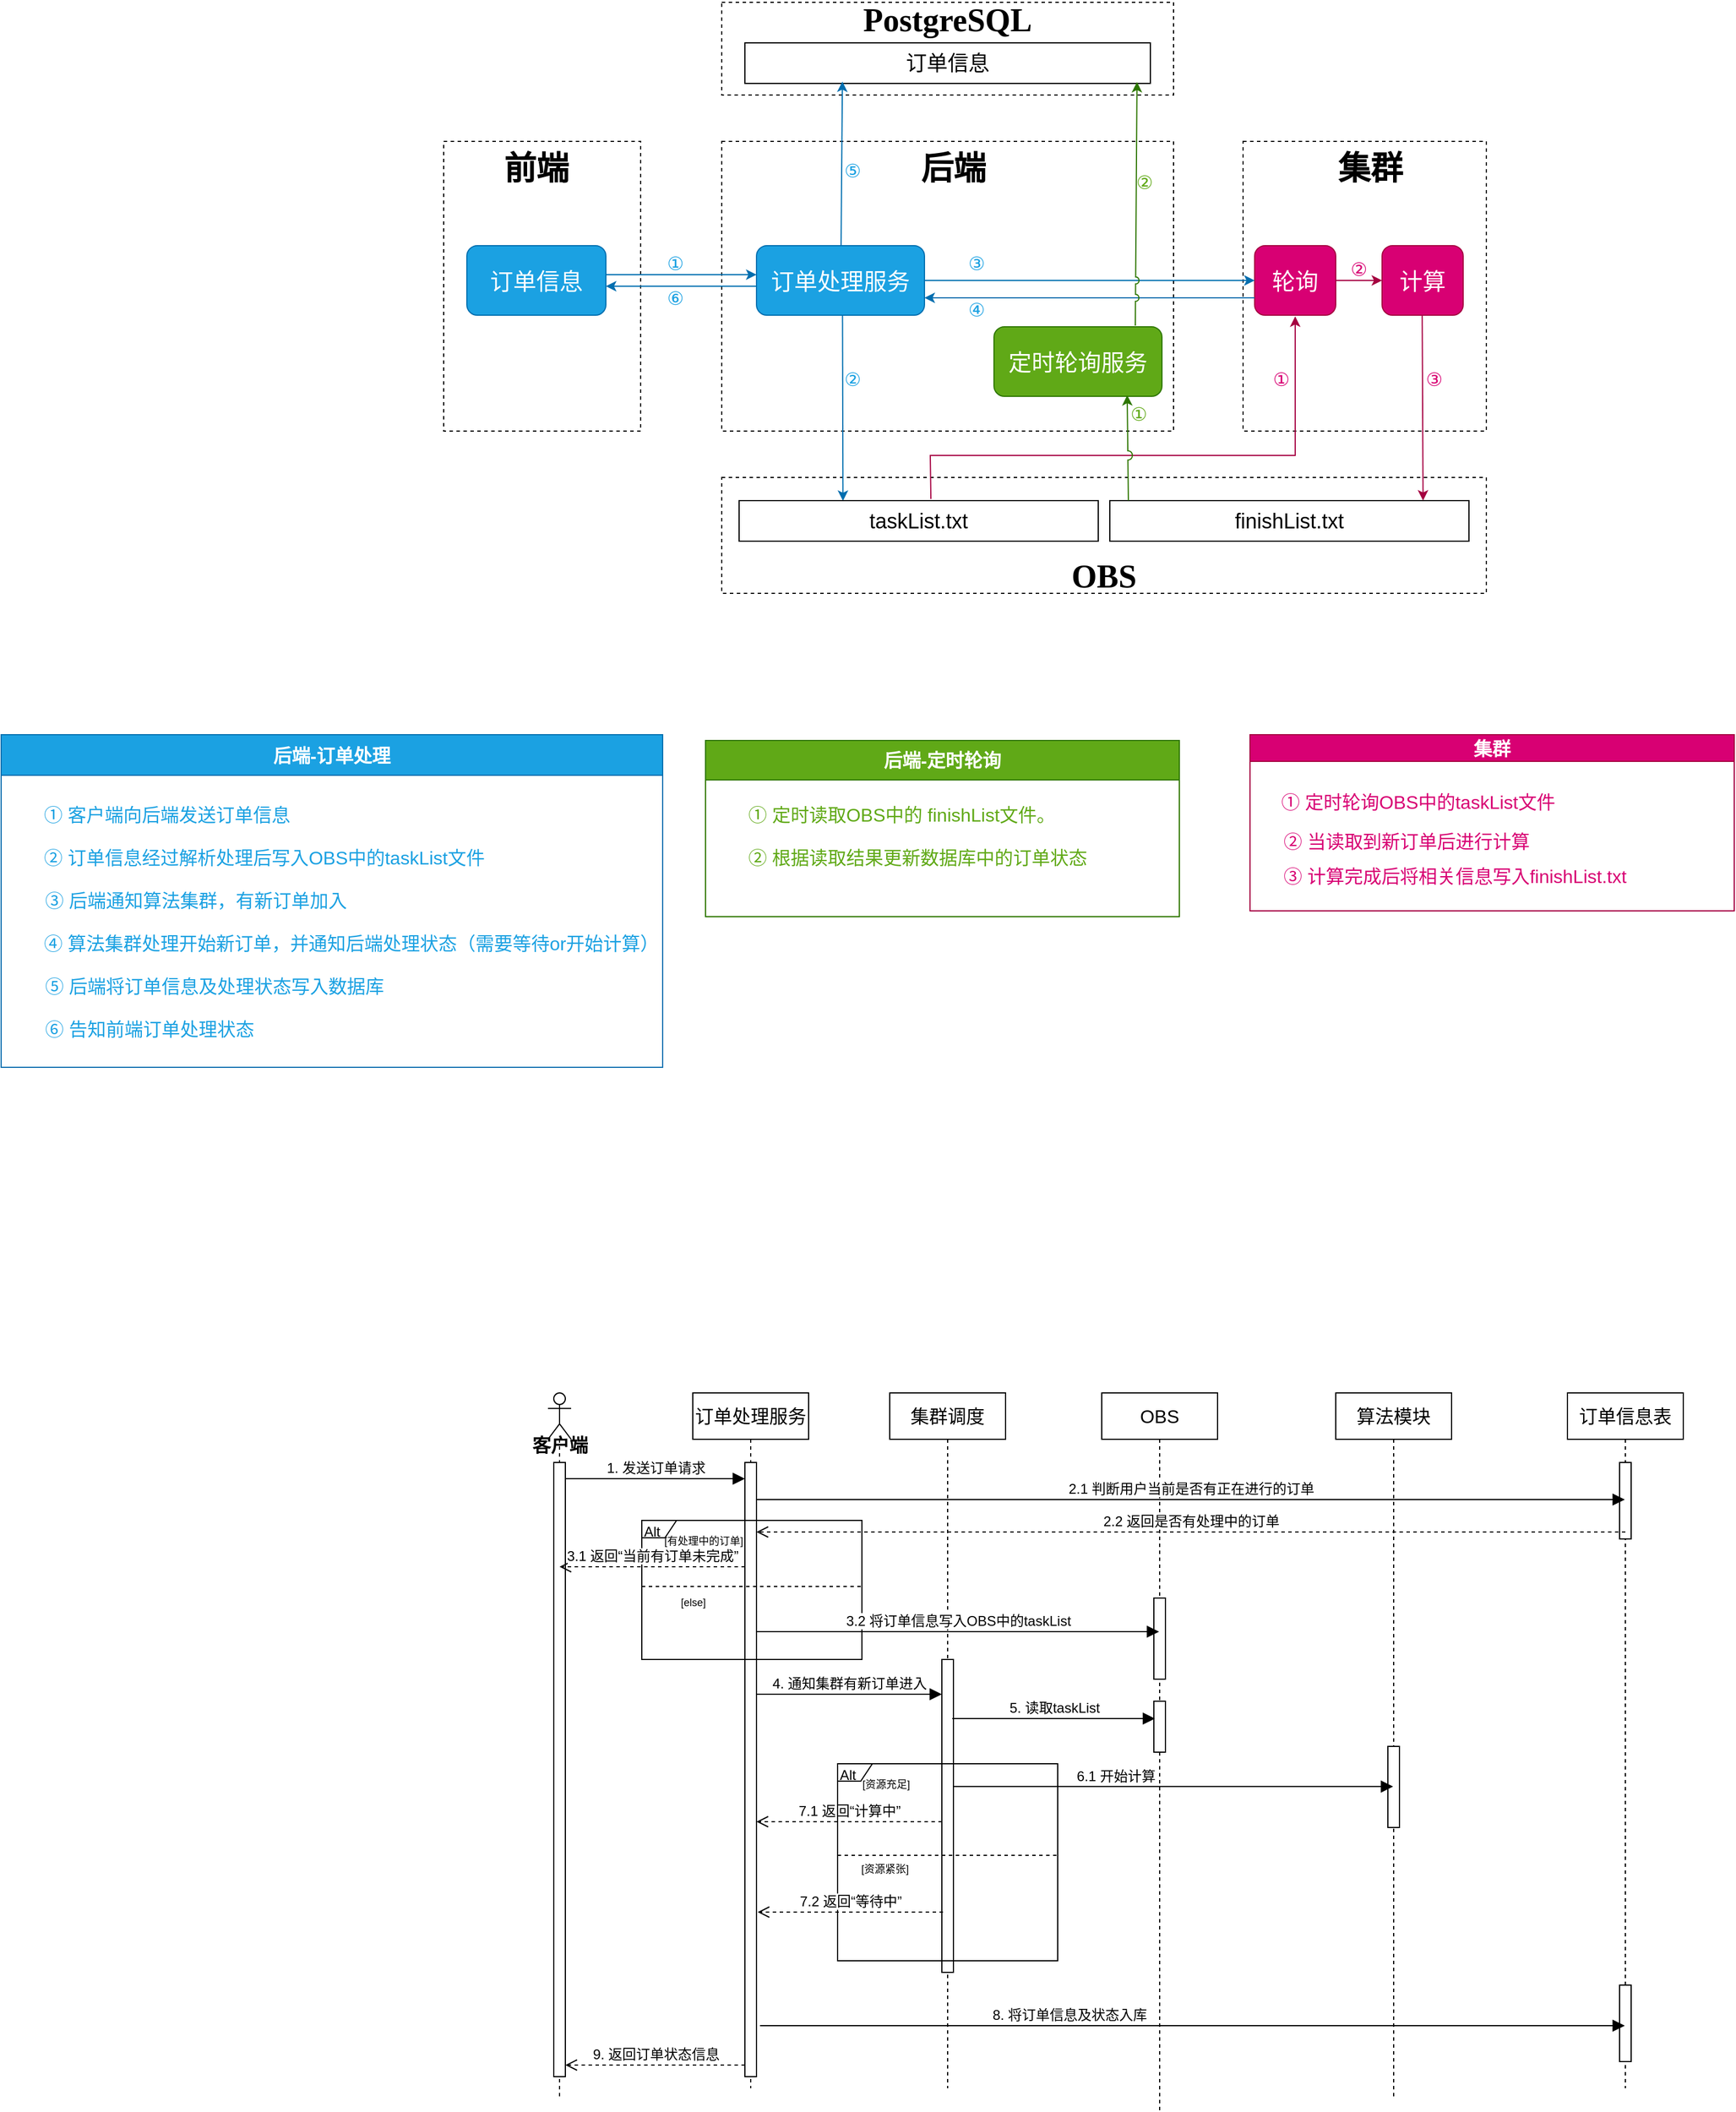 <mxfile version="22.1.17" type="github">
  <diagram name="第 1 页" id="aTVYb6cWAYuNUxkINo1G">
    <mxGraphModel dx="1477" dy="634" grid="0" gridSize="10" guides="1" tooltips="1" connect="1" arrows="1" fold="1" page="0" pageScale="1" pageWidth="1200" pageHeight="1920" math="0" shadow="0">
      <root>
        <mxCell id="0" />
        <mxCell id="1" parent="0" />
        <mxCell id="n2Ksk_zTgNmwwXgzCQzB-1" value="" style="rounded=0;whiteSpace=wrap;html=1;dashed=1;" vertex="1" parent="1">
          <mxGeometry x="30" y="300" width="170" height="250" as="geometry" />
        </mxCell>
        <mxCell id="n2Ksk_zTgNmwwXgzCQzB-2" value="" style="rounded=0;whiteSpace=wrap;html=1;dashed=1;" vertex="1" parent="1">
          <mxGeometry x="270" y="300" width="390" height="250" as="geometry" />
        </mxCell>
        <mxCell id="n2Ksk_zTgNmwwXgzCQzB-3" value="" style="rounded=0;whiteSpace=wrap;html=1;dashed=1;" vertex="1" parent="1">
          <mxGeometry x="720" y="300" width="210" height="250" as="geometry" />
        </mxCell>
        <mxCell id="n2Ksk_zTgNmwwXgzCQzB-4" value="" style="rounded=0;whiteSpace=wrap;html=1;dashed=1;" vertex="1" parent="1">
          <mxGeometry x="270" y="180" width="390" height="80" as="geometry" />
        </mxCell>
        <mxCell id="n2Ksk_zTgNmwwXgzCQzB-5" value="" style="rounded=0;whiteSpace=wrap;html=1;dashed=1;" vertex="1" parent="1">
          <mxGeometry x="270" y="590" width="660" height="100" as="geometry" />
        </mxCell>
        <mxCell id="n2Ksk_zTgNmwwXgzCQzB-6" value="&lt;font size=&quot;1&quot; style=&quot;&quot;&gt;&lt;b style=&quot;font-size: 28px;&quot;&gt;后端&lt;/b&gt;&lt;/font&gt;" style="text;html=1;strokeColor=none;fillColor=none;align=center;verticalAlign=middle;whiteSpace=wrap;rounded=0;strokeWidth=1;fontFamily=Courier New;" vertex="1" parent="1">
          <mxGeometry x="430" y="310" width="80" height="30" as="geometry" />
        </mxCell>
        <mxCell id="n2Ksk_zTgNmwwXgzCQzB-7" value="&lt;font size=&quot;1&quot; style=&quot;&quot;&gt;&lt;b style=&quot;font-size: 28px;&quot;&gt;前端&lt;/b&gt;&lt;/font&gt;" style="text;html=1;strokeColor=none;fillColor=none;align=center;verticalAlign=middle;whiteSpace=wrap;rounded=0;strokeWidth=1;fontFamily=Courier New;" vertex="1" parent="1">
          <mxGeometry x="70" y="310" width="80" height="30" as="geometry" />
        </mxCell>
        <mxCell id="n2Ksk_zTgNmwwXgzCQzB-8" value="&lt;span style=&quot;font-size: 28px;&quot;&gt;&lt;b&gt;集群&lt;/b&gt;&lt;/span&gt;" style="text;html=1;strokeColor=none;fillColor=none;align=center;verticalAlign=middle;whiteSpace=wrap;rounded=0;strokeWidth=1;fontFamily=Courier New;" vertex="1" parent="1">
          <mxGeometry x="790" y="310" width="80" height="30" as="geometry" />
        </mxCell>
        <mxCell id="n2Ksk_zTgNmwwXgzCQzB-9" value="&lt;font size=&quot;1&quot; style=&quot;&quot;&gt;&lt;b style=&quot;font-size: 28px;&quot;&gt;PostgreSQL&lt;/b&gt;&lt;/font&gt;" style="text;html=1;strokeColor=none;fillColor=none;align=center;verticalAlign=middle;whiteSpace=wrap;rounded=0;strokeWidth=1;fontFamily=Times New Roman;" vertex="1" parent="1">
          <mxGeometry x="425" y="180" width="80" height="30" as="geometry" />
        </mxCell>
        <mxCell id="n2Ksk_zTgNmwwXgzCQzB-10" value="&lt;font style=&quot;font-size: 28px;&quot;&gt;OBS&lt;/font&gt;" style="text;html=1;strokeColor=none;fillColor=none;align=center;verticalAlign=middle;whiteSpace=wrap;rounded=0;strokeWidth=1;fontFamily=Times New Roman;fontStyle=1" vertex="1" parent="1">
          <mxGeometry x="560" y="660" width="80" height="30" as="geometry" />
        </mxCell>
        <mxCell id="n2Ksk_zTgNmwwXgzCQzB-11" value="&lt;font style=&quot;font-size: 20px;&quot;&gt;订单信息&lt;/font&gt;" style="rounded=1;whiteSpace=wrap;html=1;fillColor=#1ba1e2;strokeColor=#006EAF;fontColor=#ffffff;" vertex="1" parent="1">
          <mxGeometry x="50" y="390" width="120" height="60" as="geometry" />
        </mxCell>
        <mxCell id="n2Ksk_zTgNmwwXgzCQzB-12" value="&lt;font style=&quot;font-size: 20px;&quot;&gt;订单处理服务&lt;/font&gt;" style="rounded=1;whiteSpace=wrap;html=1;fillColor=#1ba1e2;strokeColor=#006EAF;fontColor=#ffffff;" vertex="1" parent="1">
          <mxGeometry x="300" y="390" width="145" height="60" as="geometry" />
        </mxCell>
        <mxCell id="n2Ksk_zTgNmwwXgzCQzB-13" value="&lt;font style=&quot;font-size: 20px;&quot;&gt;定时轮询服务&lt;/font&gt;" style="rounded=1;whiteSpace=wrap;html=1;fillColor=#60a917;fontColor=#ffffff;strokeColor=#2D7600;" vertex="1" parent="1">
          <mxGeometry x="505" y="460" width="145" height="60" as="geometry" />
        </mxCell>
        <mxCell id="n2Ksk_zTgNmwwXgzCQzB-15" value="&lt;span style=&quot;font-size: 20px;&quot;&gt;轮询&lt;/span&gt;" style="rounded=1;whiteSpace=wrap;html=1;fillColor=#d80073;fontColor=#ffffff;strokeColor=#A50040;" vertex="1" parent="1">
          <mxGeometry x="730" y="390" width="70" height="60" as="geometry" />
        </mxCell>
        <mxCell id="n2Ksk_zTgNmwwXgzCQzB-16" value="&lt;span style=&quot;font-size: 20px;&quot;&gt;计算&lt;/span&gt;" style="rounded=1;whiteSpace=wrap;html=1;fillColor=#d80073;fontColor=#ffffff;strokeColor=#A50040;" vertex="1" parent="1">
          <mxGeometry x="840" y="390" width="70" height="60" as="geometry" />
        </mxCell>
        <mxCell id="n2Ksk_zTgNmwwXgzCQzB-17" value="" style="endArrow=classic;html=1;rounded=0;exitX=1;exitY=0.5;exitDx=0;exitDy=0;entryX=0;entryY=0.5;entryDx=0;entryDy=0;fillColor=#1ba1e2;strokeColor=#006EAF;" edge="1" parent="1">
          <mxGeometry width="50" height="50" relative="1" as="geometry">
            <mxPoint x="170" y="415" as="sourcePoint" />
            <mxPoint x="300" y="415" as="targetPoint" />
          </mxGeometry>
        </mxCell>
        <mxCell id="n2Ksk_zTgNmwwXgzCQzB-18" value="" style="endArrow=classic;html=1;rounded=0;exitX=0;exitY=0.5;exitDx=0;exitDy=0;exitPerimeter=0;fillColor=#1ba1e2;strokeColor=#006EAF;" edge="1" parent="1">
          <mxGeometry width="50" height="50" relative="1" as="geometry">
            <mxPoint x="300" y="425" as="sourcePoint" />
            <mxPoint x="170" y="425" as="targetPoint" />
          </mxGeometry>
        </mxCell>
        <mxCell id="n2Ksk_zTgNmwwXgzCQzB-25" value="&lt;font style=&quot;font-size: 18px;&quot;&gt;订单信息&lt;/font&gt;" style="rounded=0;whiteSpace=wrap;html=1;labelBackgroundColor=default;fillStyle=auto;fillColor=none;" vertex="1" parent="1">
          <mxGeometry x="290" y="215" width="350" height="35" as="geometry" />
        </mxCell>
        <mxCell id="n2Ksk_zTgNmwwXgzCQzB-28" value="&lt;font style=&quot;font-size: 18px;&quot;&gt;finishList.txt&lt;/font&gt;" style="rounded=0;whiteSpace=wrap;html=1;labelBackgroundColor=default;fillStyle=auto;fillColor=#FFFFFF;" vertex="1" parent="1">
          <mxGeometry x="605" y="610" width="310" height="35" as="geometry" />
        </mxCell>
        <mxCell id="n2Ksk_zTgNmwwXgzCQzB-29" value="" style="endArrow=classic;html=1;rounded=0;exitX=0.25;exitY=0;exitDx=0;exitDy=0;entryX=0.06;entryY=0.952;entryDx=0;entryDy=0;entryPerimeter=0;fillColor=#1ba1e2;strokeColor=#006EAF;" edge="1" parent="1">
          <mxGeometry width="50" height="50" relative="1" as="geometry">
            <mxPoint x="373" y="390" as="sourcePoint" />
            <mxPoint x="374.15" y="248.32" as="targetPoint" />
          </mxGeometry>
        </mxCell>
        <mxCell id="n2Ksk_zTgNmwwXgzCQzB-30" value="" style="endArrow=classic;html=1;rounded=0;exitX=0.25;exitY=1;exitDx=0;exitDy=0;entryX=0.215;entryY=0.007;entryDx=0;entryDy=0;entryPerimeter=0;fillColor=#1ba1e2;strokeColor=#006EAF;" edge="1" parent="1">
          <mxGeometry width="50" height="50" relative="1" as="geometry">
            <mxPoint x="374.25" y="450" as="sourcePoint" />
            <mxPoint x="374.65" y="610.245" as="targetPoint" />
          </mxGeometry>
        </mxCell>
        <mxCell id="n2Ksk_zTgNmwwXgzCQzB-33" value="" style="endArrow=classic;html=1;rounded=0;exitX=1;exitY=0.5;exitDx=0;exitDy=0;entryX=0;entryY=0.5;entryDx=0;entryDy=0;fillColor=#1ba1e2;strokeColor=#006EAF;" edge="1" parent="1" target="n2Ksk_zTgNmwwXgzCQzB-15">
          <mxGeometry width="50" height="50" relative="1" as="geometry">
            <mxPoint x="445" y="420" as="sourcePoint" />
            <mxPoint x="575" y="420" as="targetPoint" />
          </mxGeometry>
        </mxCell>
        <mxCell id="n2Ksk_zTgNmwwXgzCQzB-34" value="&lt;font style=&quot;font-size: 18px;&quot;&gt;taskList.txt&lt;/font&gt;" style="rounded=0;whiteSpace=wrap;html=1;labelBackgroundColor=default;fillStyle=auto;fillColor=#FFFFFF;" vertex="1" parent="1">
          <mxGeometry x="285" y="610" width="310" height="35" as="geometry" />
        </mxCell>
        <mxCell id="n2Ksk_zTgNmwwXgzCQzB-36" value="" style="endArrow=classic;html=1;rounded=0;entryX=0.5;entryY=1;entryDx=0;entryDy=0;exitX=0.534;exitY=-0.067;exitDx=0;exitDy=0;exitPerimeter=0;fillColor=#d80073;strokeColor=#A50040;" edge="1" parent="1">
          <mxGeometry width="50" height="50" relative="1" as="geometry">
            <mxPoint x="450.54" y="608.655" as="sourcePoint" />
            <mxPoint x="765" y="451" as="targetPoint" />
            <Array as="points">
              <mxPoint x="450" y="571" />
              <mxPoint x="765" y="571" />
            </Array>
          </mxGeometry>
        </mxCell>
        <mxCell id="n2Ksk_zTgNmwwXgzCQzB-37" value="" style="endArrow=classic;html=1;rounded=0;exitX=1;exitY=0.5;exitDx=0;exitDy=0;entryX=0;entryY=0.5;entryDx=0;entryDy=0;fillColor=#d80073;strokeColor=#A50040;" edge="1" parent="1" source="n2Ksk_zTgNmwwXgzCQzB-15" target="n2Ksk_zTgNmwwXgzCQzB-16">
          <mxGeometry width="50" height="50" relative="1" as="geometry">
            <mxPoint x="850" y="530" as="sourcePoint" />
            <mxPoint x="900" y="480" as="targetPoint" />
          </mxGeometry>
        </mxCell>
        <mxCell id="n2Ksk_zTgNmwwXgzCQzB-38" value="" style="endArrow=classic;html=1;rounded=0;exitX=0.25;exitY=1;exitDx=0;exitDy=0;entryX=0.215;entryY=0.007;entryDx=0;entryDy=0;entryPerimeter=0;fillColor=#d80073;strokeColor=#A50040;" edge="1" parent="1">
          <mxGeometry width="50" height="50" relative="1" as="geometry">
            <mxPoint x="874.63" y="450" as="sourcePoint" />
            <mxPoint x="875.38" y="610" as="targetPoint" />
          </mxGeometry>
        </mxCell>
        <mxCell id="n2Ksk_zTgNmwwXgzCQzB-39" value="" style="endArrow=classic;html=1;rounded=0;exitX=0;exitY=0.75;exitDx=0;exitDy=0;fillColor=#1ba1e2;strokeColor=#006EAF;entryX=0.462;entryY=0.54;entryDx=0;entryDy=0;entryPerimeter=0;" edge="1" parent="1" source="n2Ksk_zTgNmwwXgzCQzB-15">
          <mxGeometry width="50" height="50" relative="1" as="geometry">
            <mxPoint x="724.82" y="435" as="sourcePoint" />
            <mxPoint x="445.0" y="435" as="targetPoint" />
          </mxGeometry>
        </mxCell>
        <mxCell id="n2Ksk_zTgNmwwXgzCQzB-41" value="&lt;font color=&quot;#1ba1e2&quot; style=&quot;font-size: 16px;&quot;&gt;①&lt;/font&gt;" style="text;html=1;strokeColor=none;fillColor=none;align=center;verticalAlign=middle;whiteSpace=wrap;rounded=0;" vertex="1" parent="1">
          <mxGeometry x="200" y="390" width="60" height="30" as="geometry" />
        </mxCell>
        <mxCell id="n2Ksk_zTgNmwwXgzCQzB-42" value="&lt;font color=&quot;#1ba1e2&quot; style=&quot;font-size: 16px;&quot;&gt;②&lt;/font&gt;" style="text;html=1;strokeColor=none;fillColor=none;align=center;verticalAlign=middle;whiteSpace=wrap;rounded=0;" vertex="1" parent="1">
          <mxGeometry x="353" y="490" width="60" height="30" as="geometry" />
        </mxCell>
        <mxCell id="n2Ksk_zTgNmwwXgzCQzB-43" value="&lt;font color=&quot;#1ba1e2&quot; style=&quot;font-size: 16px;&quot;&gt;③&lt;/font&gt;" style="text;html=1;strokeColor=none;fillColor=none;align=center;verticalAlign=middle;whiteSpace=wrap;rounded=0;" vertex="1" parent="1">
          <mxGeometry x="460" y="390" width="60" height="30" as="geometry" />
        </mxCell>
        <mxCell id="n2Ksk_zTgNmwwXgzCQzB-44" value="&lt;font color=&quot;#1ba1e2&quot; style=&quot;font-size: 16px;&quot;&gt;④&lt;/font&gt;" style="text;html=1;strokeColor=none;fillColor=none;align=center;verticalAlign=middle;whiteSpace=wrap;rounded=0;" vertex="1" parent="1">
          <mxGeometry x="460" y="430" width="60" height="30" as="geometry" />
        </mxCell>
        <mxCell id="n2Ksk_zTgNmwwXgzCQzB-45" value="&lt;font color=&quot;#1ba1e2&quot; style=&quot;font-size: 16px;&quot;&gt;⑤&lt;/font&gt;" style="text;html=1;strokeColor=none;fillColor=none;align=center;verticalAlign=middle;whiteSpace=wrap;rounded=0;" vertex="1" parent="1">
          <mxGeometry x="353" y="310" width="60" height="30" as="geometry" />
        </mxCell>
        <mxCell id="n2Ksk_zTgNmwwXgzCQzB-46" value="&lt;font color=&quot;#1ba1e2&quot; style=&quot;font-size: 16px;&quot;&gt;⑥&lt;/font&gt;" style="text;html=1;strokeColor=none;fillColor=none;align=center;verticalAlign=middle;whiteSpace=wrap;rounded=0;" vertex="1" parent="1">
          <mxGeometry x="200" y="420" width="60" height="30" as="geometry" />
        </mxCell>
        <mxCell id="n2Ksk_zTgNmwwXgzCQzB-47" value="&lt;font color=&quot;#d80073&quot; style=&quot;font-size: 16px;&quot;&gt;①&lt;/font&gt;" style="text;html=1;strokeColor=none;fillColor=none;align=center;verticalAlign=middle;whiteSpace=wrap;rounded=0;" vertex="1" parent="1">
          <mxGeometry x="723" y="490" width="60" height="30" as="geometry" />
        </mxCell>
        <mxCell id="n2Ksk_zTgNmwwXgzCQzB-48" value="" style="endArrow=classic;html=1;rounded=0;entryX=0.793;entryY=0.983;entryDx=0;entryDy=0;entryPerimeter=0;fillColor=#60a917;strokeColor=#2D7600;jumpStyle=arc;jumpSize=8;" edge="1" parent="1" target="n2Ksk_zTgNmwwXgzCQzB-13">
          <mxGeometry width="50" height="50" relative="1" as="geometry">
            <mxPoint x="621" y="610" as="sourcePoint" />
            <mxPoint x="621.15" y="530" as="targetPoint" />
          </mxGeometry>
        </mxCell>
        <mxCell id="n2Ksk_zTgNmwwXgzCQzB-50" value="" style="endArrow=classic;html=1;rounded=0;entryX=0.967;entryY=0.964;entryDx=0;entryDy=0;entryPerimeter=0;fillColor=#60a917;strokeColor=#2D7600;jumpStyle=arc;" edge="1" parent="1" target="n2Ksk_zTgNmwwXgzCQzB-25">
          <mxGeometry width="50" height="50" relative="1" as="geometry">
            <mxPoint x="627" y="459" as="sourcePoint" />
            <mxPoint x="578.08" y="318.32" as="targetPoint" />
          </mxGeometry>
        </mxCell>
        <mxCell id="n2Ksk_zTgNmwwXgzCQzB-51" value="&lt;font color=&quot;#60a917&quot; style=&quot;font-size: 16px;&quot;&gt;①&lt;/font&gt;" style="text;html=1;strokeColor=none;fillColor=none;align=center;verticalAlign=middle;whiteSpace=wrap;rounded=0;" vertex="1" parent="1">
          <mxGeometry x="600" y="520" width="60" height="30" as="geometry" />
        </mxCell>
        <mxCell id="n2Ksk_zTgNmwwXgzCQzB-53" value="&lt;font color=&quot;#60a917&quot; style=&quot;font-size: 16px;&quot;&gt;②&lt;/font&gt;" style="text;html=1;strokeColor=none;fillColor=none;align=center;verticalAlign=middle;whiteSpace=wrap;rounded=0;" vertex="1" parent="1">
          <mxGeometry x="605" y="320" width="60" height="30" as="geometry" />
        </mxCell>
        <mxCell id="n2Ksk_zTgNmwwXgzCQzB-54" value="&lt;font color=&quot;#d80073&quot; style=&quot;font-size: 16px;&quot;&gt;②&lt;/font&gt;" style="text;html=1;strokeColor=none;fillColor=none;align=center;verticalAlign=middle;whiteSpace=wrap;rounded=0;" vertex="1" parent="1">
          <mxGeometry x="790" y="395" width="60" height="30" as="geometry" />
        </mxCell>
        <mxCell id="n2Ksk_zTgNmwwXgzCQzB-55" value="&lt;font color=&quot;#d80073&quot; style=&quot;font-size: 16px;&quot;&gt;③&lt;/font&gt;" style="text;html=1;strokeColor=none;fillColor=none;align=center;verticalAlign=middle;whiteSpace=wrap;rounded=0;" vertex="1" parent="1">
          <mxGeometry x="855" y="490" width="60" height="30" as="geometry" />
        </mxCell>
        <mxCell id="n2Ksk_zTgNmwwXgzCQzB-64" value="&lt;font style=&quot;font-size: 16px;&quot;&gt;后端-订单处理&lt;/font&gt;" style="swimlane;whiteSpace=wrap;html=1;fillColor=#1ba1e2;fontColor=#ffffff;strokeColor=#006EAF;startSize=35;" vertex="1" parent="1">
          <mxGeometry x="-352" y="812" width="571" height="287" as="geometry">
            <mxRectangle x="425" y="802" width="111" height="26" as="alternateBounds" />
          </mxGeometry>
        </mxCell>
        <mxCell id="n2Ksk_zTgNmwwXgzCQzB-65" value="&lt;font color=&quot;#1ba1e2&quot; style=&quot;font-size: 16px;&quot;&gt;① 客户端向后端发送订单信息&lt;/font&gt;" style="text;html=1;strokeColor=none;fillColor=none;align=left;verticalAlign=middle;whiteSpace=wrap;rounded=0;" vertex="1" parent="n2Ksk_zTgNmwwXgzCQzB-64">
          <mxGeometry x="35" y="54" width="216" height="30" as="geometry" />
        </mxCell>
        <mxCell id="n2Ksk_zTgNmwwXgzCQzB-66" value="&lt;font color=&quot;#1ba1e2&quot; style=&quot;font-size: 16px;&quot;&gt;② 订单信息经过解析处理后写入OBS中的taskList文件&lt;/font&gt;" style="text;html=1;strokeColor=none;fillColor=none;align=left;verticalAlign=middle;whiteSpace=wrap;rounded=0;" vertex="1" parent="n2Ksk_zTgNmwwXgzCQzB-64">
          <mxGeometry x="35" y="91" width="391" height="30" as="geometry" />
        </mxCell>
        <mxCell id="n2Ksk_zTgNmwwXgzCQzB-67" value="&lt;font color=&quot;#1ba1e2&quot; style=&quot;font-size: 16px;&quot;&gt;③ 后端通知算法集群，有新订单加入&lt;/font&gt;" style="text;html=1;strokeColor=none;fillColor=none;align=left;verticalAlign=middle;whiteSpace=wrap;rounded=0;" vertex="1" parent="n2Ksk_zTgNmwwXgzCQzB-64">
          <mxGeometry x="36" y="128" width="391" height="30" as="geometry" />
        </mxCell>
        <mxCell id="n2Ksk_zTgNmwwXgzCQzB-68" value="&lt;font color=&quot;#1ba1e2&quot; style=&quot;font-size: 16px;&quot;&gt;④ 算法集群处理开始新订单，并通知后端处理状态（需要等待or开始计算）&lt;/font&gt;" style="text;html=1;strokeColor=none;fillColor=none;align=left;verticalAlign=middle;whiteSpace=wrap;rounded=0;" vertex="1" parent="n2Ksk_zTgNmwwXgzCQzB-64">
          <mxGeometry x="35" y="165" width="535" height="30" as="geometry" />
        </mxCell>
        <mxCell id="n2Ksk_zTgNmwwXgzCQzB-69" value="&lt;font color=&quot;#1ba1e2&quot; style=&quot;font-size: 16px;&quot;&gt;⑤ 后端将订单信息及处理状态写入数据库&lt;/font&gt;" style="text;html=1;strokeColor=none;fillColor=none;align=left;verticalAlign=middle;whiteSpace=wrap;rounded=0;" vertex="1" parent="n2Ksk_zTgNmwwXgzCQzB-64">
          <mxGeometry x="36" y="202" width="535" height="30" as="geometry" />
        </mxCell>
        <mxCell id="n2Ksk_zTgNmwwXgzCQzB-70" value="&lt;font color=&quot;#1ba1e2&quot; style=&quot;font-size: 16px;&quot;&gt;⑥ 告知前端订单处理状态&lt;/font&gt;" style="text;html=1;strokeColor=none;fillColor=none;align=left;verticalAlign=middle;whiteSpace=wrap;rounded=0;" vertex="1" parent="n2Ksk_zTgNmwwXgzCQzB-64">
          <mxGeometry x="36" y="239" width="535" height="30" as="geometry" />
        </mxCell>
        <mxCell id="n2Ksk_zTgNmwwXgzCQzB-71" value="&lt;font style=&quot;font-size: 16px;&quot;&gt;后端-定时轮询&lt;/font&gt;" style="swimlane;whiteSpace=wrap;html=1;fillColor=#60a917;fontColor=#ffffff;strokeColor=#2D7600;startSize=34;" vertex="1" parent="1">
          <mxGeometry x="256" y="817" width="409" height="152" as="geometry">
            <mxRectangle x="425" y="802" width="111" height="26" as="alternateBounds" />
          </mxGeometry>
        </mxCell>
        <mxCell id="n2Ksk_zTgNmwwXgzCQzB-72" value="&lt;font style=&quot;font-size: 16px;&quot;&gt;① 定时读取OBS中的 finishList文件。&lt;/font&gt;" style="text;html=1;strokeColor=none;fillColor=none;align=left;verticalAlign=middle;whiteSpace=wrap;rounded=0;fontColor=#60a917;" vertex="1" parent="n2Ksk_zTgNmwwXgzCQzB-71">
          <mxGeometry x="35" y="49" width="309" height="30" as="geometry" />
        </mxCell>
        <mxCell id="n2Ksk_zTgNmwwXgzCQzB-73" value="&lt;font style=&quot;font-size: 16px;&quot;&gt;② 根据读取结果更新数据库中的订单状态&lt;/font&gt;" style="text;html=1;strokeColor=none;fillColor=none;align=left;verticalAlign=middle;whiteSpace=wrap;rounded=0;fontColor=#60a917;" vertex="1" parent="n2Ksk_zTgNmwwXgzCQzB-71">
          <mxGeometry x="35" y="86" width="391" height="30" as="geometry" />
        </mxCell>
        <mxCell id="n2Ksk_zTgNmwwXgzCQzB-79" value="&lt;span style=&quot;font-size: 16px;&quot;&gt;集群&lt;/span&gt;" style="swimlane;whiteSpace=wrap;html=1;fillColor=#d80073;fontColor=#ffffff;strokeColor=#A50040;startSize=23;" vertex="1" parent="1">
          <mxGeometry x="726" y="812" width="418" height="152" as="geometry">
            <mxRectangle x="425" y="802" width="111" height="26" as="alternateBounds" />
          </mxGeometry>
        </mxCell>
        <mxCell id="n2Ksk_zTgNmwwXgzCQzB-81" value="&lt;font style=&quot;font-size: 16px;&quot;&gt;① 定时轮询OBS中的taskList文件&lt;/font&gt;" style="text;html=1;strokeColor=none;fillColor=none;align=left;verticalAlign=middle;rounded=0;fontColor=#d80073;" vertex="1" parent="n2Ksk_zTgNmwwXgzCQzB-79">
          <mxGeometry x="25" y="43" width="391" height="30" as="geometry" />
        </mxCell>
        <mxCell id="n2Ksk_zTgNmwwXgzCQzB-83" value="&lt;font style=&quot;font-size: 16px;&quot;&gt;② 当读取到新订单后进行计算&lt;/font&gt;" style="text;html=1;strokeColor=none;fillColor=none;align=left;verticalAlign=middle;rounded=0;fontColor=#d80073;" vertex="1" parent="n2Ksk_zTgNmwwXgzCQzB-79">
          <mxGeometry x="27" y="77" width="391" height="30" as="geometry" />
        </mxCell>
        <mxCell id="n2Ksk_zTgNmwwXgzCQzB-84" value="&lt;font style=&quot;font-size: 16px;&quot;&gt;③ 计算完成后将相关信息写入finishList.txt&lt;/font&gt;" style="text;html=1;strokeColor=none;fillColor=none;align=left;verticalAlign=middle;rounded=0;fontColor=#d80073;" vertex="1" parent="n2Ksk_zTgNmwwXgzCQzB-79">
          <mxGeometry x="27" y="107" width="391" height="30" as="geometry" />
        </mxCell>
        <mxCell id="n2Ksk_zTgNmwwXgzCQzB-87" value="" style="shape=umlLifeline;perimeter=lifelinePerimeter;whiteSpace=wrap;html=1;container=1;dropTarget=0;collapsible=0;recursiveResize=0;outlineConnect=0;portConstraint=eastwest;newEdgeStyle={&quot;curved&quot;:0,&quot;rounded&quot;:0};participant=umlActor;fontSize=16;" vertex="1" parent="1">
          <mxGeometry x="120" y="1380" width="20" height="610" as="geometry" />
        </mxCell>
        <mxCell id="n2Ksk_zTgNmwwXgzCQzB-116" value="" style="html=1;points=[[0,0,0,0,5],[0,1,0,0,-5],[1,0,0,0,5],[1,1,0,0,-5]];perimeter=orthogonalPerimeter;outlineConnect=0;targetShapes=umlLifeline;portConstraint=eastwest;newEdgeStyle={&quot;curved&quot;:0,&quot;rounded&quot;:0};fontSize=16;" vertex="1" parent="n2Ksk_zTgNmwwXgzCQzB-87">
          <mxGeometry x="5" y="60" width="10" height="530" as="geometry" />
        </mxCell>
        <mxCell id="n2Ksk_zTgNmwwXgzCQzB-90" value="订单处理服务" style="shape=umlLifeline;perimeter=lifelinePerimeter;whiteSpace=wrap;html=1;container=1;dropTarget=0;collapsible=0;recursiveResize=0;outlineConnect=0;portConstraint=eastwest;newEdgeStyle={&quot;curved&quot;:0,&quot;rounded&quot;:0};fontSize=16;" vertex="1" parent="1">
          <mxGeometry x="245" y="1380" width="100" height="600" as="geometry" />
        </mxCell>
        <mxCell id="n2Ksk_zTgNmwwXgzCQzB-97" value="" style="html=1;points=[[0,0,0,0,5],[0,1,0,0,-5],[1,0,0,0,5],[1,1,0,0,-5]];perimeter=orthogonalPerimeter;outlineConnect=0;targetShapes=umlLifeline;portConstraint=eastwest;newEdgeStyle={&quot;curved&quot;:0,&quot;rounded&quot;:0};fontSize=16;" vertex="1" parent="n2Ksk_zTgNmwwXgzCQzB-90">
          <mxGeometry x="45" y="60" width="10" height="530" as="geometry" />
        </mxCell>
        <mxCell id="n2Ksk_zTgNmwwXgzCQzB-91" value="集群调度" style="shape=umlLifeline;perimeter=lifelinePerimeter;whiteSpace=wrap;html=1;container=1;dropTarget=0;collapsible=0;recursiveResize=0;outlineConnect=0;portConstraint=eastwest;newEdgeStyle={&quot;curved&quot;:0,&quot;rounded&quot;:0};fontSize=16;" vertex="1" parent="1">
          <mxGeometry x="415" y="1380" width="100" height="600" as="geometry" />
        </mxCell>
        <mxCell id="n2Ksk_zTgNmwwXgzCQzB-107" value="" style="html=1;points=[[0,0,0,0,5],[0,1,0,0,-5],[1,0,0,0,5],[1,1,0,0,-5]];perimeter=orthogonalPerimeter;outlineConnect=0;targetShapes=umlLifeline;portConstraint=eastwest;newEdgeStyle={&quot;curved&quot;:0,&quot;rounded&quot;:0};fontSize=16;" vertex="1" parent="n2Ksk_zTgNmwwXgzCQzB-91">
          <mxGeometry x="45" y="230" width="10" height="270" as="geometry" />
        </mxCell>
        <mxCell id="n2Ksk_zTgNmwwXgzCQzB-92" value="OBS" style="shape=umlLifeline;perimeter=lifelinePerimeter;whiteSpace=wrap;html=1;container=1;dropTarget=0;collapsible=0;recursiveResize=0;outlineConnect=0;portConstraint=eastwest;newEdgeStyle={&quot;curved&quot;:0,&quot;rounded&quot;:0};fontSize=16;" vertex="1" parent="1">
          <mxGeometry x="598" y="1380" width="100" height="619" as="geometry" />
        </mxCell>
        <mxCell id="n2Ksk_zTgNmwwXgzCQzB-106" value="" style="html=1;points=[[0,0,0,0,5],[0,1,0,0,-5],[1,0,0,0,5],[1,1,0,0,-5]];perimeter=orthogonalPerimeter;outlineConnect=0;targetShapes=umlLifeline;portConstraint=eastwest;newEdgeStyle={&quot;curved&quot;:0,&quot;rounded&quot;:0};fontSize=16;" vertex="1" parent="n2Ksk_zTgNmwwXgzCQzB-92">
          <mxGeometry x="45" y="266" width="10" height="44" as="geometry" />
        </mxCell>
        <mxCell id="n2Ksk_zTgNmwwXgzCQzB-136" value="" style="html=1;points=[[0,0,0,0,5],[0,1,0,0,-5],[1,0,0,0,5],[1,1,0,0,-5]];perimeter=orthogonalPerimeter;outlineConnect=0;targetShapes=umlLifeline;portConstraint=eastwest;newEdgeStyle={&quot;curved&quot;:0,&quot;rounded&quot;:0};fontSize=16;" vertex="1" parent="n2Ksk_zTgNmwwXgzCQzB-92">
          <mxGeometry x="45" y="177" width="10" height="70" as="geometry" />
        </mxCell>
        <mxCell id="n2Ksk_zTgNmwwXgzCQzB-95" value="1. 发送订单请求" style="html=1;verticalAlign=bottom;endArrow=block;curved=0;rounded=0;fontSize=12;startSize=8;endSize=8;" edge="1" parent="1">
          <mxGeometry width="80" relative="1" as="geometry">
            <mxPoint x="135.0" y="1454" as="sourcePoint" />
            <mxPoint x="290" y="1454" as="targetPoint" />
          </mxGeometry>
        </mxCell>
        <mxCell id="n2Ksk_zTgNmwwXgzCQzB-96" value="订单信息表" style="shape=umlLifeline;perimeter=lifelinePerimeter;whiteSpace=wrap;html=1;container=1;dropTarget=0;collapsible=0;recursiveResize=0;outlineConnect=0;portConstraint=eastwest;newEdgeStyle={&quot;curved&quot;:0,&quot;rounded&quot;:0};fontSize=16;" vertex="1" parent="1">
          <mxGeometry x="1000" y="1380" width="100" height="600" as="geometry" />
        </mxCell>
        <mxCell id="n2Ksk_zTgNmwwXgzCQzB-112" value="" style="html=1;points=[[0,0,0,0,5],[0,1,0,0,-5],[1,0,0,0,5],[1,1,0,0,-5]];perimeter=orthogonalPerimeter;outlineConnect=0;targetShapes=umlLifeline;portConstraint=eastwest;newEdgeStyle={&quot;curved&quot;:0,&quot;rounded&quot;:0};fontSize=16;" vertex="1" parent="n2Ksk_zTgNmwwXgzCQzB-96">
          <mxGeometry x="45" y="511" width="10" height="66" as="geometry" />
        </mxCell>
        <mxCell id="n2Ksk_zTgNmwwXgzCQzB-139" value="" style="html=1;points=[[0,0,0,0,5],[0,1,0,0,-5],[1,0,0,0,5],[1,1,0,0,-5]];perimeter=orthogonalPerimeter;outlineConnect=0;targetShapes=umlLifeline;portConstraint=eastwest;newEdgeStyle={&quot;curved&quot;:0,&quot;rounded&quot;:0};fontSize=16;" vertex="1" parent="n2Ksk_zTgNmwwXgzCQzB-96">
          <mxGeometry x="45" y="60" width="10" height="66" as="geometry" />
        </mxCell>
        <mxCell id="n2Ksk_zTgNmwwXgzCQzB-108" value="4. 通知集群有新订单进入" style="html=1;verticalAlign=bottom;endArrow=block;curved=0;rounded=0;fontSize=12;startSize=8;endSize=8;" edge="1" parent="1">
          <mxGeometry width="80" relative="1" as="geometry">
            <mxPoint x="300" y="1640" as="sourcePoint" />
            <mxPoint x="460" y="1640" as="targetPoint" />
          </mxGeometry>
        </mxCell>
        <mxCell id="n2Ksk_zTgNmwwXgzCQzB-109" value="5. 读取taskList" style="html=1;verticalAlign=bottom;endArrow=block;curved=0;rounded=0;fontSize=12;startSize=8;endSize=8;" edge="1" parent="1">
          <mxGeometry width="80" relative="1" as="geometry">
            <mxPoint x="469" y="1661" as="sourcePoint" />
            <mxPoint x="644" y="1661" as="targetPoint" />
          </mxGeometry>
        </mxCell>
        <mxCell id="n2Ksk_zTgNmwwXgzCQzB-111" value="7.1 返回“计算中”" style="html=1;verticalAlign=bottom;endArrow=open;dashed=1;endSize=8;curved=0;rounded=0;fontSize=12;" edge="1" parent="1">
          <mxGeometry relative="1" as="geometry">
            <mxPoint x="460" y="1750" as="sourcePoint" />
            <mxPoint x="300" y="1750" as="targetPoint" />
          </mxGeometry>
        </mxCell>
        <mxCell id="n2Ksk_zTgNmwwXgzCQzB-113" value="8. 将订单信息及状态入库" style="html=1;verticalAlign=bottom;endArrow=block;curved=0;rounded=0;fontSize=12;startSize=8;endSize=8;" edge="1" parent="1">
          <mxGeometry x="-0.285" width="80" relative="1" as="geometry">
            <mxPoint x="303" y="1926" as="sourcePoint" />
            <mxPoint x="1049.5" y="1926" as="targetPoint" />
            <mxPoint as="offset" />
          </mxGeometry>
        </mxCell>
        <mxCell id="n2Ksk_zTgNmwwXgzCQzB-114" value="9. 返回订单状态信息" style="html=1;verticalAlign=bottom;endArrow=open;dashed=1;endSize=8;curved=0;rounded=0;fontSize=12;" edge="1" parent="1">
          <mxGeometry relative="1" as="geometry">
            <mxPoint x="290.0" y="1960" as="sourcePoint" />
            <mxPoint x="135" y="1960" as="targetPoint" />
          </mxGeometry>
        </mxCell>
        <mxCell id="n2Ksk_zTgNmwwXgzCQzB-117" value="算法模块" style="shape=umlLifeline;perimeter=lifelinePerimeter;whiteSpace=wrap;html=1;container=1;dropTarget=0;collapsible=0;recursiveResize=0;outlineConnect=0;portConstraint=eastwest;newEdgeStyle={&quot;curved&quot;:0,&quot;rounded&quot;:0};fontSize=16;" vertex="1" parent="1">
          <mxGeometry x="800" y="1380" width="100" height="610" as="geometry" />
        </mxCell>
        <mxCell id="n2Ksk_zTgNmwwXgzCQzB-125" value="" style="html=1;points=[[0,0,0,0,5],[0,1,0,0,-5],[1,0,0,0,5],[1,1,0,0,-5]];perimeter=orthogonalPerimeter;outlineConnect=0;targetShapes=umlLifeline;portConstraint=eastwest;newEdgeStyle={&quot;curved&quot;:0,&quot;rounded&quot;:0};fontSize=16;" vertex="1" parent="n2Ksk_zTgNmwwXgzCQzB-117">
          <mxGeometry x="45" y="305" width="10" height="70" as="geometry" />
        </mxCell>
        <mxCell id="n2Ksk_zTgNmwwXgzCQzB-119" value="&lt;font style=&quot;font-size: 12px;&quot;&gt;Alt&lt;/font&gt;" style="shape=umlFrame;whiteSpace=wrap;html=1;pointerEvents=0;fontSize=16;width=30;height=15;align=left;" vertex="1" parent="1">
          <mxGeometry x="370" y="1700" width="190" height="170" as="geometry" />
        </mxCell>
        <mxCell id="n2Ksk_zTgNmwwXgzCQzB-120" value="" style="line;strokeWidth=1;fillColor=none;align=left;verticalAlign=middle;spacingTop=-1;spacingLeft=3;spacingRight=3;rotatable=0;labelPosition=right;points=[];portConstraint=eastwest;strokeColor=inherit;fontSize=16;dashed=1;" vertex="1" parent="1">
          <mxGeometry x="370" y="1775" width="190" height="8" as="geometry" />
        </mxCell>
        <mxCell id="n2Ksk_zTgNmwwXgzCQzB-121" value="客户端" style="text;align=center;fontStyle=1;verticalAlign=middle;spacingLeft=3;spacingRight=3;strokeColor=none;rotatable=0;points=[[0,0.5],[1,0.5]];portConstraint=eastwest;html=1;fontSize=16;" vertex="1" parent="1">
          <mxGeometry x="90" y="1412" width="80" height="26" as="geometry" />
        </mxCell>
        <mxCell id="n2Ksk_zTgNmwwXgzCQzB-123" value="&lt;font style=&quot;font-size: 9px;&quot;&gt;[资源充足]&lt;/font&gt;" style="text;html=1;strokeColor=none;fillColor=none;align=center;verticalAlign=middle;whiteSpace=wrap;rounded=0;fontSize=16;" vertex="1" parent="1">
          <mxGeometry x="380" y="1700" width="64" height="30" as="geometry" />
        </mxCell>
        <mxCell id="n2Ksk_zTgNmwwXgzCQzB-124" value="&lt;font style=&quot;font-size: 9px;&quot;&gt;[资源紧张]&lt;/font&gt;" style="text;html=1;strokeColor=none;fillColor=none;align=center;verticalAlign=middle;whiteSpace=wrap;rounded=0;fontSize=16;" vertex="1" parent="1">
          <mxGeometry x="381" y="1773" width="60" height="30" as="geometry" />
        </mxCell>
        <mxCell id="n2Ksk_zTgNmwwXgzCQzB-126" value="6.1 开始计算" style="html=1;verticalAlign=bottom;endArrow=block;curved=0;rounded=0;fontSize=12;startSize=8;endSize=8;" edge="1" parent="1" target="n2Ksk_zTgNmwwXgzCQzB-117">
          <mxGeometry x="-0.262" width="80" relative="1" as="geometry">
            <mxPoint x="470" y="1719.66" as="sourcePoint" />
            <mxPoint x="654.5" y="1719.66" as="targetPoint" />
            <mxPoint as="offset" />
          </mxGeometry>
        </mxCell>
        <mxCell id="n2Ksk_zTgNmwwXgzCQzB-127" value="7.2 返回“等待中”" style="html=1;verticalAlign=bottom;endArrow=open;dashed=1;endSize=8;curved=0;rounded=0;fontSize=12;" edge="1" parent="1">
          <mxGeometry relative="1" as="geometry">
            <mxPoint x="461" y="1828" as="sourcePoint" />
            <mxPoint x="301" y="1828" as="targetPoint" />
          </mxGeometry>
        </mxCell>
        <mxCell id="n2Ksk_zTgNmwwXgzCQzB-138" value="2.1 判断用户当前是否有正在进行的订单" style="html=1;verticalAlign=bottom;endArrow=block;curved=0;rounded=0;fontSize=12;startSize=8;endSize=8;" edge="1" parent="1">
          <mxGeometry width="80" relative="1" as="geometry">
            <mxPoint x="300.0" y="1472" as="sourcePoint" />
            <mxPoint x="1049.5" y="1472" as="targetPoint" />
          </mxGeometry>
        </mxCell>
        <mxCell id="n2Ksk_zTgNmwwXgzCQzB-140" value="&lt;font style=&quot;font-size: 12px;&quot;&gt;Alt&lt;/font&gt;" style="shape=umlFrame;whiteSpace=wrap;html=1;pointerEvents=0;fontSize=16;width=30;height=15;align=left;" vertex="1" parent="1">
          <mxGeometry x="201" y="1490" width="190" height="120" as="geometry" />
        </mxCell>
        <mxCell id="n2Ksk_zTgNmwwXgzCQzB-105" value="3.2 将订单信息写入OBS中的taskList" style="html=1;verticalAlign=bottom;endArrow=block;curved=0;rounded=0;fontSize=12;startSize=8;endSize=8;" edge="1" parent="1">
          <mxGeometry width="80" relative="1" as="geometry">
            <mxPoint x="300" y="1586" as="sourcePoint" />
            <mxPoint x="647.5" y="1586" as="targetPoint" />
          </mxGeometry>
        </mxCell>
        <mxCell id="n2Ksk_zTgNmwwXgzCQzB-141" value="" style="line;strokeWidth=1;fillColor=none;align=left;verticalAlign=middle;spacingTop=-1;spacingLeft=3;spacingRight=3;rotatable=0;labelPosition=right;points=[];portConstraint=eastwest;strokeColor=inherit;fontSize=16;dashed=1;" vertex="1" parent="1">
          <mxGeometry x="201" y="1543" width="190" height="8" as="geometry" />
        </mxCell>
        <mxCell id="n2Ksk_zTgNmwwXgzCQzB-142" value="&lt;font style=&quot;font-size: 9px;&quot;&gt;[有处理中的订单]&lt;/font&gt;" style="text;html=1;strokeColor=none;fillColor=none;align=center;verticalAlign=middle;whiteSpace=wrap;rounded=0;fontSize=16;" vertex="1" parent="1">
          <mxGeometry x="219" y="1490" width="71" height="30" as="geometry" />
        </mxCell>
        <mxCell id="n2Ksk_zTgNmwwXgzCQzB-143" value="3.1 返回“当前有订单未完成”" style="html=1;verticalAlign=bottom;endArrow=open;dashed=1;endSize=8;curved=0;rounded=0;fontSize=12;" edge="1" parent="1">
          <mxGeometry relative="1" as="geometry">
            <mxPoint x="290" y="1530" as="sourcePoint" />
            <mxPoint x="130" y="1530" as="targetPoint" />
          </mxGeometry>
        </mxCell>
        <mxCell id="n2Ksk_zTgNmwwXgzCQzB-144" value="&lt;font style=&quot;font-size: 9px;&quot;&gt;[else]&lt;/font&gt;" style="text;html=1;strokeColor=none;fillColor=none;align=center;verticalAlign=middle;whiteSpace=wrap;rounded=0;fontSize=16;" vertex="1" parent="1">
          <mxGeometry x="210" y="1543" width="71" height="30" as="geometry" />
        </mxCell>
        <mxCell id="n2Ksk_zTgNmwwXgzCQzB-145" value="2.2 返回是否有处理中的订单" style="html=1;verticalAlign=bottom;endArrow=open;dashed=1;endSize=8;curved=0;rounded=0;fontSize=12;" edge="1" parent="1" target="n2Ksk_zTgNmwwXgzCQzB-97">
          <mxGeometry relative="1" as="geometry">
            <mxPoint x="1050" y="1500" as="sourcePoint" />
            <mxPoint x="890" y="1500" as="targetPoint" />
          </mxGeometry>
        </mxCell>
      </root>
    </mxGraphModel>
  </diagram>
</mxfile>
